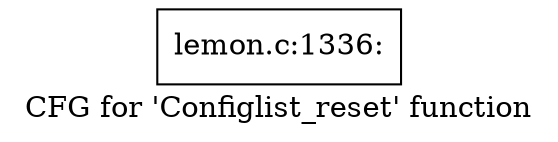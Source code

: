 digraph "CFG for 'Configlist_reset' function" {
	label="CFG for 'Configlist_reset' function";

	Node0x56256532e900 [shape=record,label="{lemon.c:1336:}"];
}
